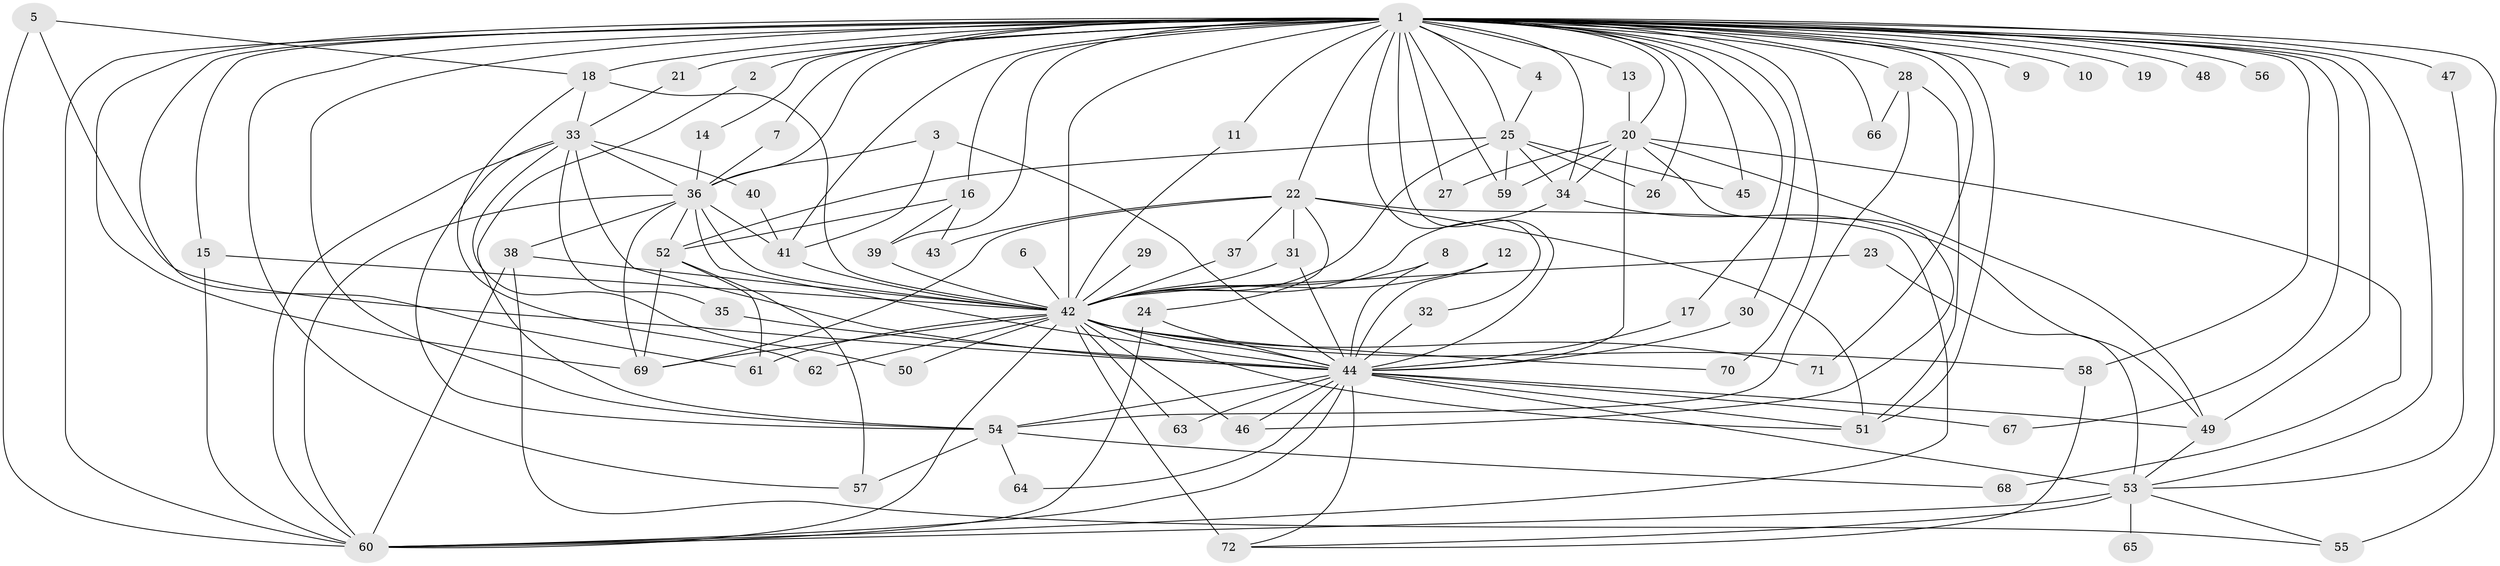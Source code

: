 // original degree distribution, {23: 0.006993006993006993, 18: 0.006993006993006993, 17: 0.013986013986013986, 29: 0.006993006993006993, 28: 0.006993006993006993, 19: 0.006993006993006993, 20: 0.006993006993006993, 22: 0.006993006993006993, 42: 0.006993006993006993, 4: 0.1048951048951049, 6: 0.04195804195804196, 3: 0.2097902097902098, 8: 0.013986013986013986, 7: 0.006993006993006993, 2: 0.5174825174825175, 10: 0.006993006993006993, 5: 0.027972027972027972}
// Generated by graph-tools (version 1.1) at 2025/49/03/09/25 03:49:37]
// undirected, 72 vertices, 166 edges
graph export_dot {
graph [start="1"]
  node [color=gray90,style=filled];
  1;
  2;
  3;
  4;
  5;
  6;
  7;
  8;
  9;
  10;
  11;
  12;
  13;
  14;
  15;
  16;
  17;
  18;
  19;
  20;
  21;
  22;
  23;
  24;
  25;
  26;
  27;
  28;
  29;
  30;
  31;
  32;
  33;
  34;
  35;
  36;
  37;
  38;
  39;
  40;
  41;
  42;
  43;
  44;
  45;
  46;
  47;
  48;
  49;
  50;
  51;
  52;
  53;
  54;
  55;
  56;
  57;
  58;
  59;
  60;
  61;
  62;
  63;
  64;
  65;
  66;
  67;
  68;
  69;
  70;
  71;
  72;
  1 -- 2 [weight=2.0];
  1 -- 4 [weight=1.0];
  1 -- 7 [weight=1.0];
  1 -- 9 [weight=1.0];
  1 -- 10 [weight=2.0];
  1 -- 11 [weight=1.0];
  1 -- 13 [weight=1.0];
  1 -- 14 [weight=1.0];
  1 -- 15 [weight=1.0];
  1 -- 16 [weight=2.0];
  1 -- 17 [weight=1.0];
  1 -- 18 [weight=1.0];
  1 -- 19 [weight=2.0];
  1 -- 20 [weight=2.0];
  1 -- 21 [weight=1.0];
  1 -- 22 [weight=1.0];
  1 -- 25 [weight=2.0];
  1 -- 26 [weight=1.0];
  1 -- 27 [weight=1.0];
  1 -- 28 [weight=1.0];
  1 -- 30 [weight=1.0];
  1 -- 32 [weight=1.0];
  1 -- 34 [weight=1.0];
  1 -- 36 [weight=4.0];
  1 -- 39 [weight=1.0];
  1 -- 41 [weight=1.0];
  1 -- 42 [weight=8.0];
  1 -- 44 [weight=8.0];
  1 -- 45 [weight=1.0];
  1 -- 47 [weight=2.0];
  1 -- 48 [weight=1.0];
  1 -- 49 [weight=2.0];
  1 -- 51 [weight=1.0];
  1 -- 53 [weight=1.0];
  1 -- 54 [weight=2.0];
  1 -- 55 [weight=2.0];
  1 -- 56 [weight=2.0];
  1 -- 57 [weight=1.0];
  1 -- 58 [weight=3.0];
  1 -- 59 [weight=2.0];
  1 -- 60 [weight=5.0];
  1 -- 61 [weight=2.0];
  1 -- 66 [weight=2.0];
  1 -- 67 [weight=1.0];
  1 -- 69 [weight=1.0];
  1 -- 70 [weight=2.0];
  1 -- 71 [weight=1.0];
  2 -- 54 [weight=1.0];
  3 -- 36 [weight=1.0];
  3 -- 41 [weight=1.0];
  3 -- 44 [weight=1.0];
  4 -- 25 [weight=1.0];
  5 -- 18 [weight=1.0];
  5 -- 44 [weight=1.0];
  5 -- 60 [weight=1.0];
  6 -- 42 [weight=2.0];
  7 -- 36 [weight=1.0];
  8 -- 42 [weight=1.0];
  8 -- 44 [weight=1.0];
  11 -- 42 [weight=1.0];
  12 -- 42 [weight=1.0];
  12 -- 44 [weight=1.0];
  13 -- 20 [weight=1.0];
  14 -- 36 [weight=1.0];
  15 -- 42 [weight=1.0];
  15 -- 60 [weight=1.0];
  16 -- 39 [weight=1.0];
  16 -- 43 [weight=1.0];
  16 -- 52 [weight=2.0];
  17 -- 44 [weight=1.0];
  18 -- 33 [weight=1.0];
  18 -- 42 [weight=2.0];
  18 -- 62 [weight=1.0];
  20 -- 27 [weight=1.0];
  20 -- 34 [weight=1.0];
  20 -- 44 [weight=3.0];
  20 -- 46 [weight=1.0];
  20 -- 49 [weight=1.0];
  20 -- 59 [weight=1.0];
  20 -- 68 [weight=1.0];
  21 -- 33 [weight=1.0];
  22 -- 24 [weight=1.0];
  22 -- 31 [weight=1.0];
  22 -- 37 [weight=1.0];
  22 -- 43 [weight=1.0];
  22 -- 51 [weight=1.0];
  22 -- 60 [weight=2.0];
  22 -- 69 [weight=1.0];
  23 -- 42 [weight=1.0];
  23 -- 53 [weight=1.0];
  24 -- 44 [weight=1.0];
  24 -- 60 [weight=1.0];
  25 -- 26 [weight=1.0];
  25 -- 34 [weight=1.0];
  25 -- 42 [weight=1.0];
  25 -- 45 [weight=1.0];
  25 -- 52 [weight=1.0];
  25 -- 59 [weight=1.0];
  28 -- 51 [weight=1.0];
  28 -- 54 [weight=1.0];
  28 -- 66 [weight=1.0];
  29 -- 42 [weight=1.0];
  30 -- 44 [weight=1.0];
  31 -- 42 [weight=1.0];
  31 -- 44 [weight=2.0];
  32 -- 44 [weight=2.0];
  33 -- 35 [weight=1.0];
  33 -- 36 [weight=1.0];
  33 -- 40 [weight=1.0];
  33 -- 44 [weight=1.0];
  33 -- 50 [weight=1.0];
  33 -- 54 [weight=1.0];
  33 -- 60 [weight=1.0];
  34 -- 42 [weight=1.0];
  34 -- 49 [weight=1.0];
  35 -- 44 [weight=1.0];
  36 -- 38 [weight=1.0];
  36 -- 41 [weight=1.0];
  36 -- 42 [weight=2.0];
  36 -- 44 [weight=2.0];
  36 -- 52 [weight=1.0];
  36 -- 60 [weight=1.0];
  36 -- 69 [weight=1.0];
  37 -- 42 [weight=1.0];
  38 -- 42 [weight=1.0];
  38 -- 55 [weight=1.0];
  38 -- 60 [weight=1.0];
  39 -- 42 [weight=1.0];
  40 -- 41 [weight=1.0];
  41 -- 42 [weight=1.0];
  42 -- 44 [weight=5.0];
  42 -- 46 [weight=1.0];
  42 -- 50 [weight=1.0];
  42 -- 51 [weight=1.0];
  42 -- 58 [weight=1.0];
  42 -- 60 [weight=2.0];
  42 -- 61 [weight=2.0];
  42 -- 62 [weight=1.0];
  42 -- 63 [weight=1.0];
  42 -- 69 [weight=2.0];
  42 -- 70 [weight=1.0];
  42 -- 71 [weight=1.0];
  42 -- 72 [weight=3.0];
  44 -- 46 [weight=1.0];
  44 -- 49 [weight=1.0];
  44 -- 51 [weight=1.0];
  44 -- 53 [weight=1.0];
  44 -- 54 [weight=1.0];
  44 -- 60 [weight=2.0];
  44 -- 63 [weight=1.0];
  44 -- 64 [weight=1.0];
  44 -- 67 [weight=1.0];
  44 -- 72 [weight=1.0];
  47 -- 53 [weight=1.0];
  49 -- 53 [weight=1.0];
  52 -- 57 [weight=1.0];
  52 -- 61 [weight=1.0];
  52 -- 69 [weight=1.0];
  53 -- 55 [weight=1.0];
  53 -- 60 [weight=2.0];
  53 -- 65 [weight=1.0];
  53 -- 72 [weight=1.0];
  54 -- 57 [weight=1.0];
  54 -- 64 [weight=1.0];
  54 -- 68 [weight=1.0];
  58 -- 72 [weight=1.0];
}
